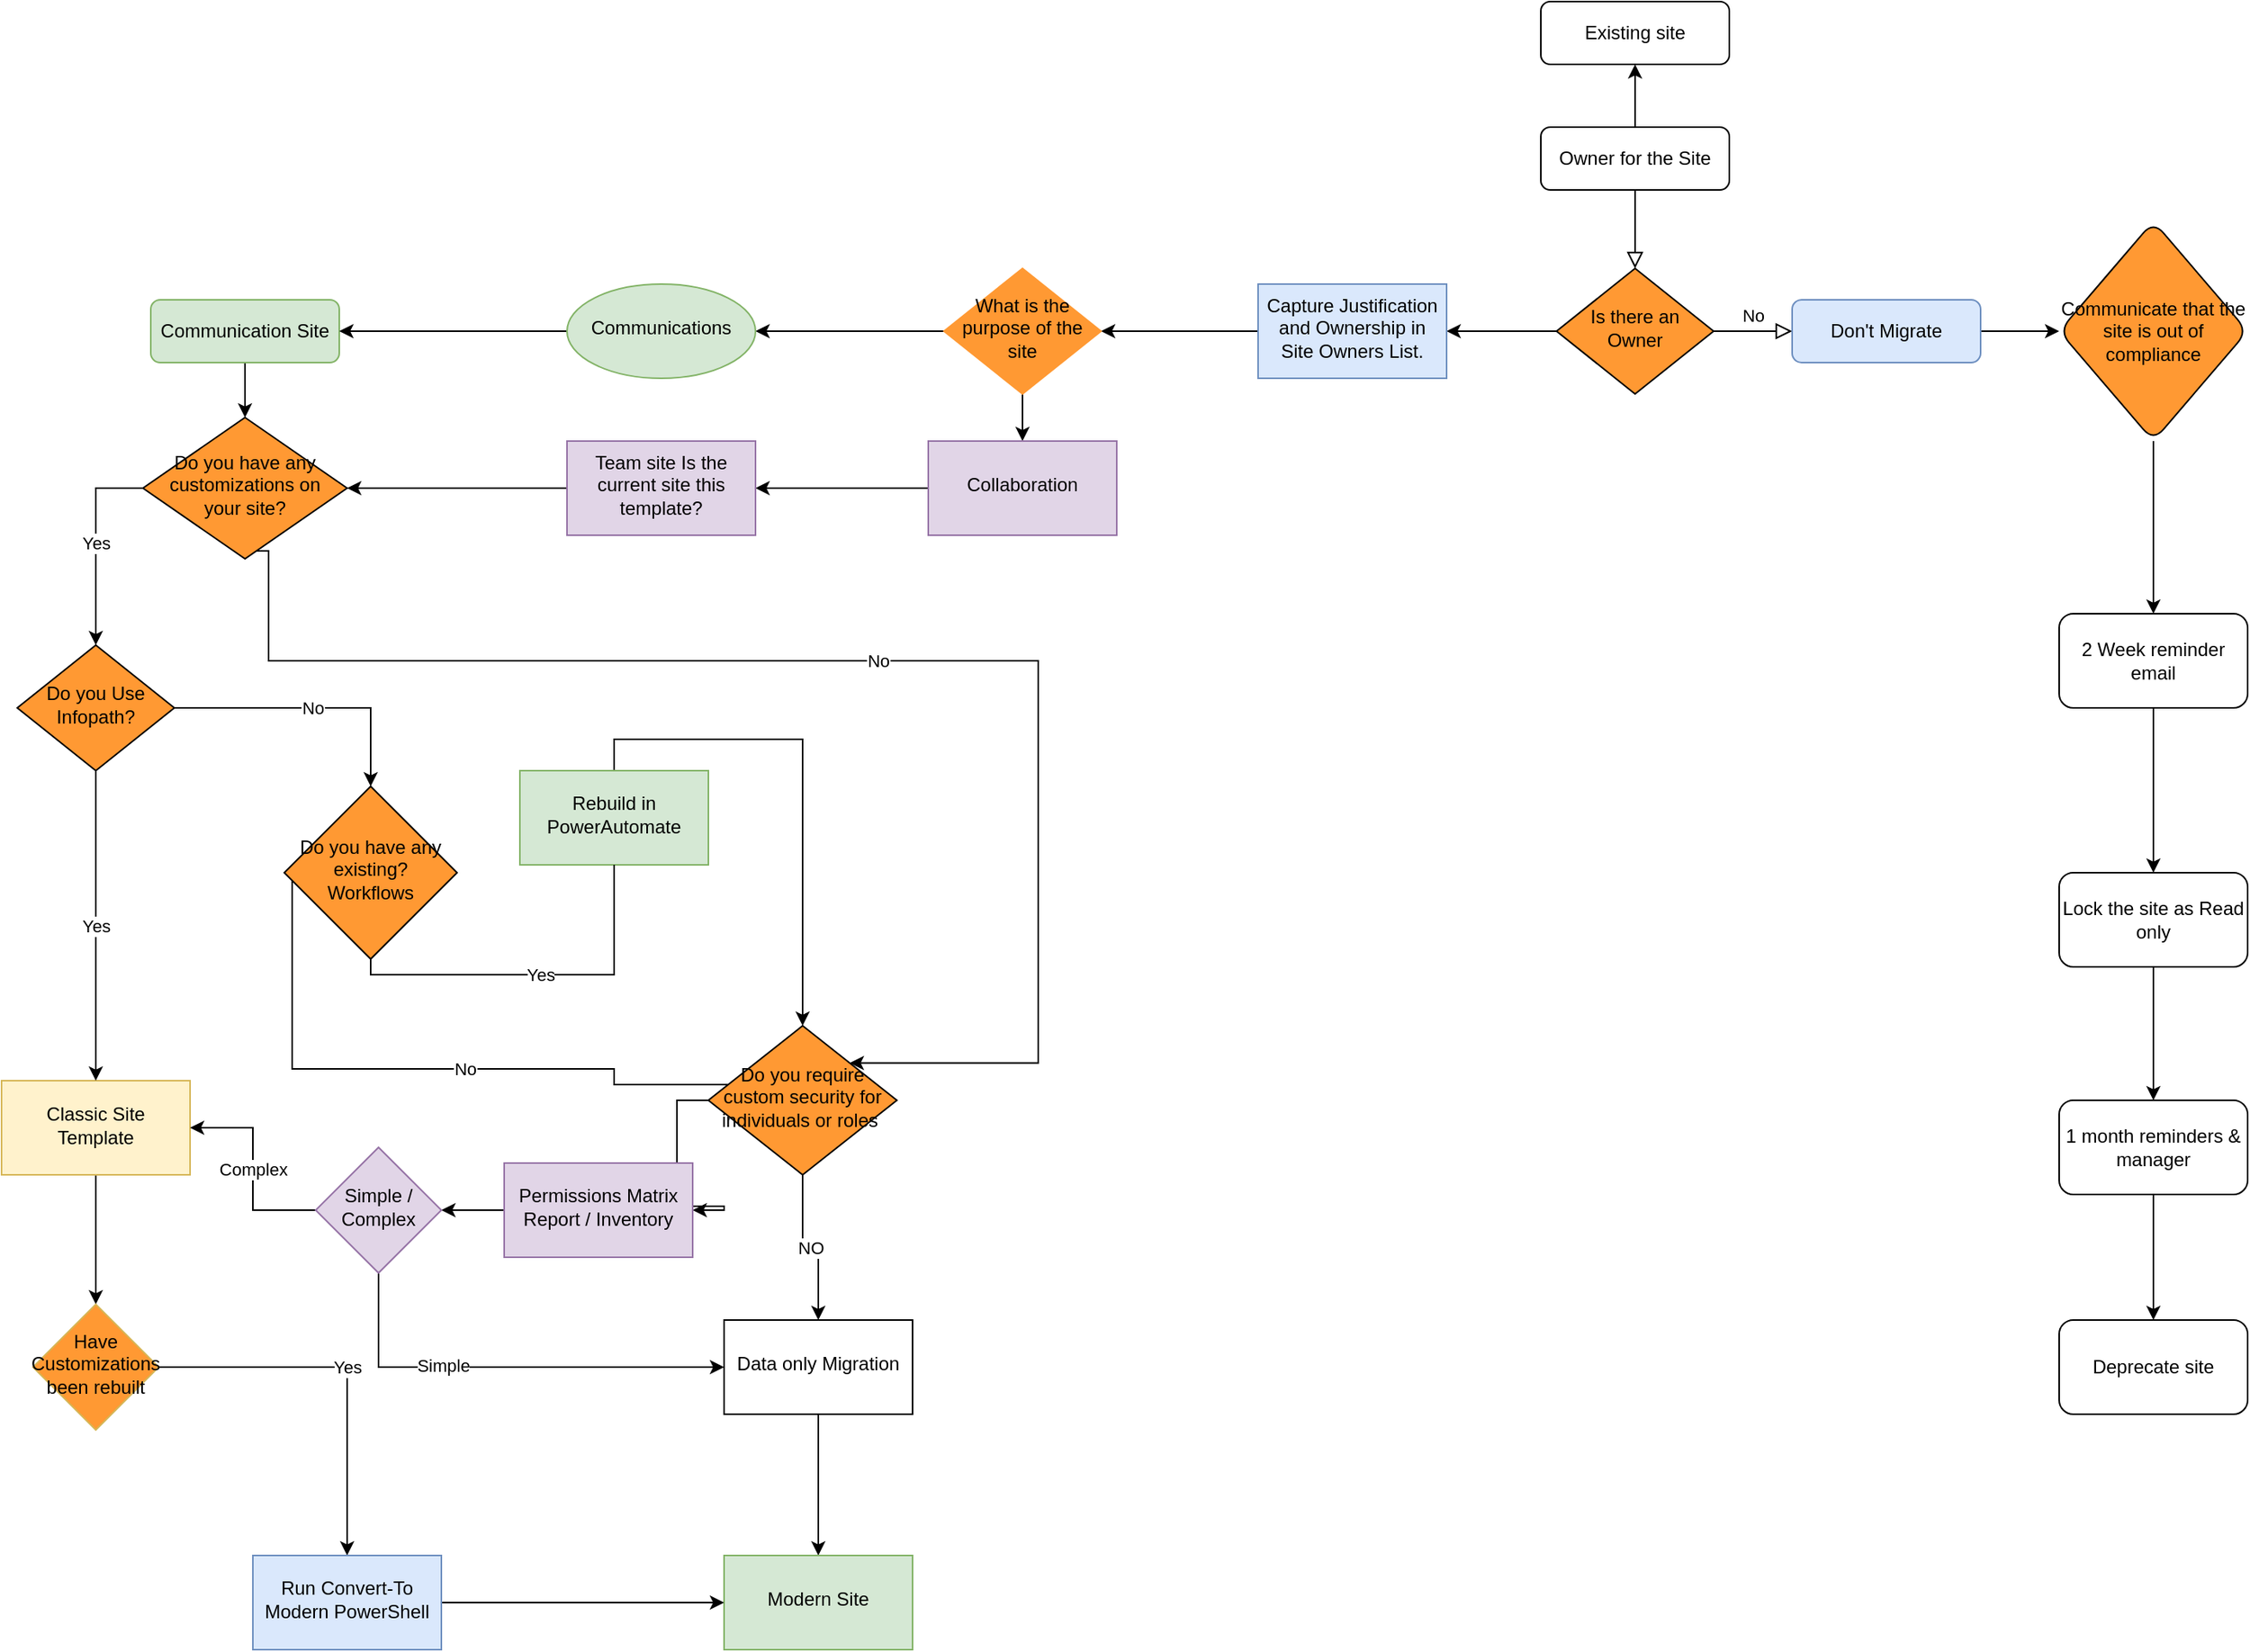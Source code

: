 <mxfile version="20.0.1" type="github">
  <diagram id="C5RBs43oDa-KdzZeNtuy" name="Page-1">
    <mxGraphModel dx="2571" dy="757" grid="1" gridSize="10" guides="1" tooltips="1" connect="1" arrows="1" fold="1" page="1" pageScale="1" pageWidth="827" pageHeight="1169" math="0" shadow="0">
      <root>
        <mxCell id="WIyWlLk6GJQsqaUBKTNV-0" />
        <mxCell id="WIyWlLk6GJQsqaUBKTNV-1" parent="WIyWlLk6GJQsqaUBKTNV-0" />
        <mxCell id="WIyWlLk6GJQsqaUBKTNV-2" value="" style="rounded=0;html=1;jettySize=auto;orthogonalLoop=1;fontSize=11;endArrow=block;endFill=0;endSize=8;strokeWidth=1;shadow=0;labelBackgroundColor=none;edgeStyle=orthogonalEdgeStyle;" parent="WIyWlLk6GJQsqaUBKTNV-1" source="WIyWlLk6GJQsqaUBKTNV-3" target="WIyWlLk6GJQsqaUBKTNV-6" edge="1">
          <mxGeometry relative="1" as="geometry" />
        </mxCell>
        <mxCell id="WFgXaqNdC1Ujew3TNshF-43" value="" style="edgeStyle=orthogonalEdgeStyle;rounded=0;orthogonalLoop=1;jettySize=auto;html=1;" edge="1" parent="WIyWlLk6GJQsqaUBKTNV-1" source="WIyWlLk6GJQsqaUBKTNV-3" target="WFgXaqNdC1Ujew3TNshF-42">
          <mxGeometry relative="1" as="geometry" />
        </mxCell>
        <mxCell id="WIyWlLk6GJQsqaUBKTNV-3" value="Owner for the Site" style="rounded=1;whiteSpace=wrap;html=1;fontSize=12;glass=0;strokeWidth=1;shadow=0;" parent="WIyWlLk6GJQsqaUBKTNV-1" vertex="1">
          <mxGeometry x="160" y="80" width="120" height="40" as="geometry" />
        </mxCell>
        <mxCell id="WIyWlLk6GJQsqaUBKTNV-5" value="No" style="edgeStyle=orthogonalEdgeStyle;rounded=0;html=1;jettySize=auto;orthogonalLoop=1;fontSize=11;endArrow=block;endFill=0;endSize=8;strokeWidth=1;shadow=0;labelBackgroundColor=none;" parent="WIyWlLk6GJQsqaUBKTNV-1" source="WIyWlLk6GJQsqaUBKTNV-6" target="WIyWlLk6GJQsqaUBKTNV-7" edge="1">
          <mxGeometry y="10" relative="1" as="geometry">
            <mxPoint as="offset" />
          </mxGeometry>
        </mxCell>
        <mxCell id="WFgXaqNdC1Ujew3TNshF-25" value="" style="edgeStyle=orthogonalEdgeStyle;rounded=0;orthogonalLoop=1;jettySize=auto;html=1;" edge="1" parent="WIyWlLk6GJQsqaUBKTNV-1" source="WIyWlLk6GJQsqaUBKTNV-6" target="WFgXaqNdC1Ujew3TNshF-24">
          <mxGeometry relative="1" as="geometry" />
        </mxCell>
        <mxCell id="WIyWlLk6GJQsqaUBKTNV-6" value="Is there an Owner" style="rhombus;whiteSpace=wrap;html=1;shadow=0;fontFamily=Helvetica;fontSize=12;align=center;strokeWidth=1;spacing=6;spacingTop=-4;fillColor=#FF9933;fontColor=#000000;" parent="WIyWlLk6GJQsqaUBKTNV-1" vertex="1">
          <mxGeometry x="170" y="170" width="100" height="80" as="geometry" />
        </mxCell>
        <mxCell id="WFgXaqNdC1Ujew3TNshF-27" value="" style="edgeStyle=orthogonalEdgeStyle;rounded=0;orthogonalLoop=1;jettySize=auto;html=1;" edge="1" parent="WIyWlLk6GJQsqaUBKTNV-1" source="WIyWlLk6GJQsqaUBKTNV-7" target="WFgXaqNdC1Ujew3TNshF-26">
          <mxGeometry relative="1" as="geometry" />
        </mxCell>
        <mxCell id="WIyWlLk6GJQsqaUBKTNV-7" value="Don&#39;t Migrate" style="rounded=1;whiteSpace=wrap;html=1;fontSize=12;glass=0;strokeWidth=1;shadow=0;fillColor=#dae8fc;strokeColor=#6c8ebf;" parent="WIyWlLk6GJQsqaUBKTNV-1" vertex="1">
          <mxGeometry x="320" y="190" width="120" height="40" as="geometry" />
        </mxCell>
        <mxCell id="WFgXaqNdC1Ujew3TNshF-46" style="edgeStyle=orthogonalEdgeStyle;rounded=0;orthogonalLoop=1;jettySize=auto;html=1;entryX=0.5;entryY=0;entryDx=0;entryDy=0;" edge="1" parent="WIyWlLk6GJQsqaUBKTNV-1" source="WIyWlLk6GJQsqaUBKTNV-12" target="WFgXaqNdC1Ujew3TNshF-13">
          <mxGeometry relative="1" as="geometry" />
        </mxCell>
        <mxCell id="WIyWlLk6GJQsqaUBKTNV-12" value="Communication Site" style="rounded=1;whiteSpace=wrap;html=1;fontSize=12;glass=0;strokeWidth=1;shadow=0;fillColor=#d5e8d4;strokeColor=#82b366;" parent="WIyWlLk6GJQsqaUBKTNV-1" vertex="1">
          <mxGeometry x="-725" y="190" width="120" height="40" as="geometry" />
        </mxCell>
        <mxCell id="WFgXaqNdC1Ujew3TNshF-81" value="" style="edgeStyle=orthogonalEdgeStyle;rounded=0;orthogonalLoop=1;jettySize=auto;html=1;fontColor=#000000;" edge="1" parent="WIyWlLk6GJQsqaUBKTNV-1" source="WFgXaqNdC1Ujew3TNshF-0" target="WFgXaqNdC1Ujew3TNshF-80">
          <mxGeometry relative="1" as="geometry" />
        </mxCell>
        <mxCell id="WFgXaqNdC1Ujew3TNshF-0" value="Classic Site Template" style="whiteSpace=wrap;html=1;shadow=0;strokeWidth=1;spacing=6;spacingTop=-4;fillColor=#fff2cc;strokeColor=#d6b656;" vertex="1" parent="WIyWlLk6GJQsqaUBKTNV-1">
          <mxGeometry x="-820" y="687.5" width="120" height="60" as="geometry" />
        </mxCell>
        <mxCell id="WFgXaqNdC1Ujew3TNshF-6" value="Yes" style="edgeStyle=orthogonalEdgeStyle;rounded=0;orthogonalLoop=1;jettySize=auto;html=1;entryX=0.5;entryY=0;entryDx=0;entryDy=0;" edge="1" parent="WIyWlLk6GJQsqaUBKTNV-1" source="WFgXaqNdC1Ujew3TNshF-4" target="WFgXaqNdC1Ujew3TNshF-0">
          <mxGeometry relative="1" as="geometry" />
        </mxCell>
        <mxCell id="WFgXaqNdC1Ujew3TNshF-50" value="No" style="edgeStyle=orthogonalEdgeStyle;rounded=0;orthogonalLoop=1;jettySize=auto;html=1;exitX=1;exitY=0.5;exitDx=0;exitDy=0;entryX=0.5;entryY=0;entryDx=0;entryDy=0;" edge="1" parent="WIyWlLk6GJQsqaUBKTNV-1" source="WFgXaqNdC1Ujew3TNshF-4" target="WFgXaqNdC1Ujew3TNshF-19">
          <mxGeometry relative="1" as="geometry" />
        </mxCell>
        <mxCell id="WFgXaqNdC1Ujew3TNshF-4" value="Do you Use Infopath?" style="rhombus;whiteSpace=wrap;html=1;shadow=0;fontFamily=Helvetica;fontSize=12;align=center;strokeWidth=1;spacing=6;spacingTop=-4;fillColor=#FF9933;fontColor=#000000;" vertex="1" parent="WIyWlLk6GJQsqaUBKTNV-1">
          <mxGeometry x="-810" y="410" width="100" height="80" as="geometry" />
        </mxCell>
        <mxCell id="WFgXaqNdC1Ujew3TNshF-15" value="Yes" style="edgeStyle=orthogonalEdgeStyle;rounded=0;orthogonalLoop=1;jettySize=auto;html=1;entryX=0.5;entryY=0;entryDx=0;entryDy=0;exitX=0;exitY=0.5;exitDx=0;exitDy=0;" edge="1" parent="WIyWlLk6GJQsqaUBKTNV-1" source="WFgXaqNdC1Ujew3TNshF-13" target="WFgXaqNdC1Ujew3TNshF-4">
          <mxGeometry relative="1" as="geometry">
            <mxPoint x="-360" y="680" as="targetPoint" />
          </mxGeometry>
        </mxCell>
        <mxCell id="WFgXaqNdC1Ujew3TNshF-56" value="No" style="edgeStyle=orthogonalEdgeStyle;rounded=0;orthogonalLoop=1;jettySize=auto;html=1;exitX=0.5;exitY=1;exitDx=0;exitDy=0;entryX=1;entryY=0;entryDx=0;entryDy=0;" edge="1" parent="WIyWlLk6GJQsqaUBKTNV-1" source="WFgXaqNdC1Ujew3TNshF-13" target="WFgXaqNdC1Ujew3TNshF-55">
          <mxGeometry relative="1" as="geometry">
            <Array as="points">
              <mxPoint x="-665" y="350" />
              <mxPoint x="-650" y="350" />
              <mxPoint x="-650" y="420" />
              <mxPoint x="-160" y="420" />
            </Array>
          </mxGeometry>
        </mxCell>
        <mxCell id="WFgXaqNdC1Ujew3TNshF-13" value="Do you have any customizations on your site?" style="rhombus;whiteSpace=wrap;html=1;shadow=0;fontFamily=Helvetica;fontSize=12;align=center;strokeWidth=1;spacing=6;spacingTop=-4;fillColor=#FF9933;fontColor=#000000;" vertex="1" parent="WIyWlLk6GJQsqaUBKTNV-1">
          <mxGeometry x="-730" y="265" width="130" height="90" as="geometry" />
        </mxCell>
        <mxCell id="WFgXaqNdC1Ujew3TNshF-62" value="No" style="edgeStyle=orthogonalEdgeStyle;rounded=0;orthogonalLoop=1;jettySize=auto;html=1;entryX=0;entryY=0;entryDx=0;entryDy=0;" edge="1" parent="WIyWlLk6GJQsqaUBKTNV-1" source="WFgXaqNdC1Ujew3TNshF-19" target="WFgXaqNdC1Ujew3TNshF-55">
          <mxGeometry relative="1" as="geometry">
            <mxPoint x="-180" y="530" as="targetPoint" />
            <Array as="points">
              <mxPoint x="-635" y="680" />
              <mxPoint x="-430" y="680" />
              <mxPoint x="-430" y="690" />
              <mxPoint x="-330" y="690" />
            </Array>
          </mxGeometry>
        </mxCell>
        <mxCell id="WFgXaqNdC1Ujew3TNshF-19" value="Do you have any existing? Workflows" style="rhombus;whiteSpace=wrap;html=1;shadow=0;fontFamily=Helvetica;fontSize=12;align=center;strokeWidth=1;spacing=6;spacingTop=-4;fillColor=#FF9933;fontColor=#000000;" vertex="1" parent="WIyWlLk6GJQsqaUBKTNV-1">
          <mxGeometry x="-640" y="500" width="110" height="110" as="geometry" />
        </mxCell>
        <mxCell id="WFgXaqNdC1Ujew3TNshF-29" value="" style="edgeStyle=orthogonalEdgeStyle;rounded=0;orthogonalLoop=1;jettySize=auto;html=1;" edge="1" parent="WIyWlLk6GJQsqaUBKTNV-1" source="WFgXaqNdC1Ujew3TNshF-24" target="WFgXaqNdC1Ujew3TNshF-28">
          <mxGeometry relative="1" as="geometry" />
        </mxCell>
        <mxCell id="WFgXaqNdC1Ujew3TNshF-24" value="Capture Justification and Ownership in Site Owners List." style="whiteSpace=wrap;html=1;shadow=0;strokeWidth=1;spacing=6;spacingTop=-4;fillColor=#dae8fc;strokeColor=#6c8ebf;" vertex="1" parent="WIyWlLk6GJQsqaUBKTNV-1">
          <mxGeometry x="-20" y="180" width="120" height="60" as="geometry" />
        </mxCell>
        <mxCell id="WFgXaqNdC1Ujew3TNshF-35" value="" style="edgeStyle=orthogonalEdgeStyle;rounded=0;orthogonalLoop=1;jettySize=auto;html=1;" edge="1" parent="WIyWlLk6GJQsqaUBKTNV-1" source="WFgXaqNdC1Ujew3TNshF-26" target="WFgXaqNdC1Ujew3TNshF-34">
          <mxGeometry relative="1" as="geometry" />
        </mxCell>
        <mxCell id="WFgXaqNdC1Ujew3TNshF-26" value="Communicate that the site is out of compliance" style="rhombus;whiteSpace=wrap;html=1;rounded=1;glass=0;strokeWidth=1;shadow=0;fillColor=#FF9933;fontColor=#000000;" vertex="1" parent="WIyWlLk6GJQsqaUBKTNV-1">
          <mxGeometry x="490" y="140" width="120" height="140" as="geometry" />
        </mxCell>
        <mxCell id="WFgXaqNdC1Ujew3TNshF-31" value="" style="edgeStyle=orthogonalEdgeStyle;rounded=0;orthogonalLoop=1;jettySize=auto;html=1;" edge="1" parent="WIyWlLk6GJQsqaUBKTNV-1" source="WFgXaqNdC1Ujew3TNshF-28" target="WFgXaqNdC1Ujew3TNshF-30">
          <mxGeometry relative="1" as="geometry" />
        </mxCell>
        <mxCell id="WFgXaqNdC1Ujew3TNshF-33" value="" style="edgeStyle=orthogonalEdgeStyle;rounded=0;orthogonalLoop=1;jettySize=auto;html=1;" edge="1" parent="WIyWlLk6GJQsqaUBKTNV-1" source="WFgXaqNdC1Ujew3TNshF-28" target="WFgXaqNdC1Ujew3TNshF-32">
          <mxGeometry relative="1" as="geometry" />
        </mxCell>
        <mxCell id="WFgXaqNdC1Ujew3TNshF-28" value="What is the purpose of the site" style="rhombus;whiteSpace=wrap;html=1;shadow=0;strokeWidth=1;spacing=6;spacingTop=-4;strokeColor=#FF9933;fillColor=#FF9933;fontColor=#000000;" vertex="1" parent="WIyWlLk6GJQsqaUBKTNV-1">
          <mxGeometry x="-220" y="170" width="100" height="80" as="geometry" />
        </mxCell>
        <mxCell id="WFgXaqNdC1Ujew3TNshF-45" style="edgeStyle=orthogonalEdgeStyle;rounded=0;orthogonalLoop=1;jettySize=auto;html=1;" edge="1" parent="WIyWlLk6GJQsqaUBKTNV-1" source="WFgXaqNdC1Ujew3TNshF-30" target="WIyWlLk6GJQsqaUBKTNV-12">
          <mxGeometry relative="1" as="geometry">
            <mxPoint x="-500" y="410" as="targetPoint" />
          </mxGeometry>
        </mxCell>
        <mxCell id="WFgXaqNdC1Ujew3TNshF-30" value="Communications" style="ellipse;whiteSpace=wrap;html=1;shadow=0;strokeWidth=1;spacing=6;spacingTop=-4;fillColor=#d5e8d4;strokeColor=#82b366;" vertex="1" parent="WIyWlLk6GJQsqaUBKTNV-1">
          <mxGeometry x="-460" y="180" width="120" height="60" as="geometry" />
        </mxCell>
        <mxCell id="WFgXaqNdC1Ujew3TNshF-48" value="" style="edgeStyle=orthogonalEdgeStyle;rounded=0;orthogonalLoop=1;jettySize=auto;html=1;" edge="1" parent="WIyWlLk6GJQsqaUBKTNV-1" source="WFgXaqNdC1Ujew3TNshF-32" target="WFgXaqNdC1Ujew3TNshF-47">
          <mxGeometry relative="1" as="geometry" />
        </mxCell>
        <mxCell id="WFgXaqNdC1Ujew3TNshF-32" value="Collaboration" style="whiteSpace=wrap;html=1;shadow=0;strokeWidth=1;spacing=6;spacingTop=-4;fillColor=#e1d5e7;strokeColor=#9673a6;" vertex="1" parent="WIyWlLk6GJQsqaUBKTNV-1">
          <mxGeometry x="-230" y="280" width="120" height="60" as="geometry" />
        </mxCell>
        <mxCell id="WFgXaqNdC1Ujew3TNshF-37" value="" style="edgeStyle=orthogonalEdgeStyle;rounded=0;orthogonalLoop=1;jettySize=auto;html=1;" edge="1" parent="WIyWlLk6GJQsqaUBKTNV-1" source="WFgXaqNdC1Ujew3TNshF-34" target="WFgXaqNdC1Ujew3TNshF-36">
          <mxGeometry relative="1" as="geometry" />
        </mxCell>
        <mxCell id="WFgXaqNdC1Ujew3TNshF-34" value="2 Week reminder email" style="whiteSpace=wrap;html=1;rounded=1;glass=0;strokeWidth=1;shadow=0;" vertex="1" parent="WIyWlLk6GJQsqaUBKTNV-1">
          <mxGeometry x="490" y="390" width="120" height="60" as="geometry" />
        </mxCell>
        <mxCell id="WFgXaqNdC1Ujew3TNshF-39" value="" style="edgeStyle=orthogonalEdgeStyle;rounded=0;orthogonalLoop=1;jettySize=auto;html=1;" edge="1" parent="WIyWlLk6GJQsqaUBKTNV-1" source="WFgXaqNdC1Ujew3TNshF-36" target="WFgXaqNdC1Ujew3TNshF-38">
          <mxGeometry relative="1" as="geometry" />
        </mxCell>
        <mxCell id="WFgXaqNdC1Ujew3TNshF-36" value="Lock the site as Read only" style="whiteSpace=wrap;html=1;rounded=1;glass=0;strokeWidth=1;shadow=0;" vertex="1" parent="WIyWlLk6GJQsqaUBKTNV-1">
          <mxGeometry x="490" y="555" width="120" height="60" as="geometry" />
        </mxCell>
        <mxCell id="WFgXaqNdC1Ujew3TNshF-41" value="" style="edgeStyle=orthogonalEdgeStyle;rounded=0;orthogonalLoop=1;jettySize=auto;html=1;" edge="1" parent="WIyWlLk6GJQsqaUBKTNV-1" source="WFgXaqNdC1Ujew3TNshF-38" target="WFgXaqNdC1Ujew3TNshF-40">
          <mxGeometry relative="1" as="geometry" />
        </mxCell>
        <mxCell id="WFgXaqNdC1Ujew3TNshF-38" value="1 month reminders &amp;amp; manager" style="whiteSpace=wrap;html=1;rounded=1;glass=0;strokeWidth=1;shadow=0;" vertex="1" parent="WIyWlLk6GJQsqaUBKTNV-1">
          <mxGeometry x="490" y="700" width="120" height="60" as="geometry" />
        </mxCell>
        <mxCell id="WFgXaqNdC1Ujew3TNshF-40" value="Deprecate site" style="whiteSpace=wrap;html=1;rounded=1;glass=0;strokeWidth=1;shadow=0;" vertex="1" parent="WIyWlLk6GJQsqaUBKTNV-1">
          <mxGeometry x="490" y="840" width="120" height="60" as="geometry" />
        </mxCell>
        <mxCell id="WFgXaqNdC1Ujew3TNshF-42" value="Existing site" style="rounded=1;whiteSpace=wrap;html=1;fontSize=12;glass=0;strokeWidth=1;shadow=0;" vertex="1" parent="WIyWlLk6GJQsqaUBKTNV-1">
          <mxGeometry x="160" width="120" height="40" as="geometry" />
        </mxCell>
        <mxCell id="WFgXaqNdC1Ujew3TNshF-49" style="edgeStyle=orthogonalEdgeStyle;rounded=0;orthogonalLoop=1;jettySize=auto;html=1;entryX=1;entryY=0.5;entryDx=0;entryDy=0;" edge="1" parent="WIyWlLk6GJQsqaUBKTNV-1" source="WFgXaqNdC1Ujew3TNshF-47" target="WFgXaqNdC1Ujew3TNshF-13">
          <mxGeometry relative="1" as="geometry" />
        </mxCell>
        <mxCell id="WFgXaqNdC1Ujew3TNshF-47" value="Team site Is the current site this template?" style="whiteSpace=wrap;html=1;shadow=0;strokeWidth=1;spacing=6;spacingTop=-4;fillColor=#e1d5e7;strokeColor=#9673a6;" vertex="1" parent="WIyWlLk6GJQsqaUBKTNV-1">
          <mxGeometry x="-460" y="280" width="120" height="60" as="geometry" />
        </mxCell>
        <mxCell id="WFgXaqNdC1Ujew3TNshF-63" style="edgeStyle=orthogonalEdgeStyle;rounded=0;orthogonalLoop=1;jettySize=auto;html=1;exitX=0.5;exitY=0;exitDx=0;exitDy=0;entryX=0.5;entryY=0;entryDx=0;entryDy=0;" edge="1" parent="WIyWlLk6GJQsqaUBKTNV-1" source="WFgXaqNdC1Ujew3TNshF-52" target="WFgXaqNdC1Ujew3TNshF-55">
          <mxGeometry relative="1" as="geometry" />
        </mxCell>
        <mxCell id="WFgXaqNdC1Ujew3TNshF-52" value="Rebuild in PowerAutomate" style="whiteSpace=wrap;html=1;shadow=0;strokeWidth=1;spacing=6;spacingTop=-4;fillColor=#d5e8d4;strokeColor=#82b366;" vertex="1" parent="WIyWlLk6GJQsqaUBKTNV-1">
          <mxGeometry x="-490" y="490" width="120" height="60" as="geometry" />
        </mxCell>
        <mxCell id="WFgXaqNdC1Ujew3TNshF-54" value="Yes" style="edgeStyle=orthogonalEdgeStyle;rounded=0;orthogonalLoop=1;jettySize=auto;html=1;endArrow=none;" edge="1" parent="WIyWlLk6GJQsqaUBKTNV-1" source="WFgXaqNdC1Ujew3TNshF-19" target="WFgXaqNdC1Ujew3TNshF-52">
          <mxGeometry relative="1" as="geometry">
            <mxPoint x="-220" y="785" as="targetPoint" />
            <mxPoint x="-390" y="785" as="sourcePoint" />
            <Array as="points">
              <mxPoint x="-430" y="620" />
            </Array>
          </mxGeometry>
        </mxCell>
        <mxCell id="WFgXaqNdC1Ujew3TNshF-60" value="Yes" style="edgeStyle=orthogonalEdgeStyle;rounded=0;orthogonalLoop=1;jettySize=auto;html=1;" edge="1" parent="WIyWlLk6GJQsqaUBKTNV-1" source="WFgXaqNdC1Ujew3TNshF-55" target="WFgXaqNdC1Ujew3TNshF-59">
          <mxGeometry relative="1" as="geometry" />
        </mxCell>
        <mxCell id="WFgXaqNdC1Ujew3TNshF-75" value="NO" style="edgeStyle=orthogonalEdgeStyle;rounded=0;orthogonalLoop=1;jettySize=auto;html=1;fontColor=#000000;" edge="1" parent="WIyWlLk6GJQsqaUBKTNV-1" source="WFgXaqNdC1Ujew3TNshF-55" target="WFgXaqNdC1Ujew3TNshF-74">
          <mxGeometry relative="1" as="geometry" />
        </mxCell>
        <mxCell id="WFgXaqNdC1Ujew3TNshF-55" value="Do you require custom security for individuals or roles&amp;nbsp;" style="rhombus;whiteSpace=wrap;html=1;shadow=0;strokeWidth=1;spacing=6;spacingTop=-4;fillColor=#FF9933;fontColor=#000000;" vertex="1" parent="WIyWlLk6GJQsqaUBKTNV-1">
          <mxGeometry x="-370" y="652.5" width="120" height="95" as="geometry" />
        </mxCell>
        <mxCell id="WFgXaqNdC1Ujew3TNshF-86" value="" style="edgeStyle=orthogonalEdgeStyle;rounded=0;orthogonalLoop=1;jettySize=auto;html=1;fontColor=#000000;" edge="1" parent="WIyWlLk6GJQsqaUBKTNV-1" source="WFgXaqNdC1Ujew3TNshF-59" target="WFgXaqNdC1Ujew3TNshF-85">
          <mxGeometry relative="1" as="geometry" />
        </mxCell>
        <mxCell id="WFgXaqNdC1Ujew3TNshF-59" value="Permissions Matrix Report / Inventory" style="whiteSpace=wrap;html=1;shadow=0;strokeWidth=1;spacing=6;spacingTop=-4;fillColor=#e1d5e7;strokeColor=#9673a6;" vertex="1" parent="WIyWlLk6GJQsqaUBKTNV-1">
          <mxGeometry x="-500" y="740" width="120" height="60" as="geometry" />
        </mxCell>
        <mxCell id="WFgXaqNdC1Ujew3TNshF-78" value="" style="edgeStyle=orthogonalEdgeStyle;rounded=0;orthogonalLoop=1;jettySize=auto;html=1;fontColor=#000000;" edge="1" parent="WIyWlLk6GJQsqaUBKTNV-1" source="WFgXaqNdC1Ujew3TNshF-74" target="WFgXaqNdC1Ujew3TNshF-77">
          <mxGeometry relative="1" as="geometry" />
        </mxCell>
        <mxCell id="WFgXaqNdC1Ujew3TNshF-74" value="Data only Migration" style="whiteSpace=wrap;html=1;fillColor=#FFFFFF;fontColor=#000000;shadow=0;strokeWidth=1;spacing=6;spacingTop=-4;" vertex="1" parent="WIyWlLk6GJQsqaUBKTNV-1">
          <mxGeometry x="-360" y="840" width="120" height="60" as="geometry" />
        </mxCell>
        <mxCell id="WFgXaqNdC1Ujew3TNshF-77" value="Modern Site" style="whiteSpace=wrap;html=1;fillColor=#d5e8d4;shadow=0;strokeWidth=1;spacing=6;spacingTop=-4;strokeColor=#82b366;" vertex="1" parent="WIyWlLk6GJQsqaUBKTNV-1">
          <mxGeometry x="-360" y="990" width="120" height="60" as="geometry" />
        </mxCell>
        <mxCell id="WFgXaqNdC1Ujew3TNshF-84" value="Yes" style="edgeStyle=orthogonalEdgeStyle;rounded=0;orthogonalLoop=1;jettySize=auto;html=1;fontColor=#000000;" edge="1" parent="WIyWlLk6GJQsqaUBKTNV-1" source="WFgXaqNdC1Ujew3TNshF-80" target="WFgXaqNdC1Ujew3TNshF-83">
          <mxGeometry relative="1" as="geometry" />
        </mxCell>
        <mxCell id="WFgXaqNdC1Ujew3TNshF-80" value="Have Customizations been rebuilt" style="rhombus;whiteSpace=wrap;html=1;fillColor=#FF9933;strokeColor=#d6b656;shadow=0;strokeWidth=1;spacing=6;spacingTop=-4;" vertex="1" parent="WIyWlLk6GJQsqaUBKTNV-1">
          <mxGeometry x="-800" y="830" width="80" height="80" as="geometry" />
        </mxCell>
        <mxCell id="WFgXaqNdC1Ujew3TNshF-90" style="edgeStyle=orthogonalEdgeStyle;rounded=0;orthogonalLoop=1;jettySize=auto;html=1;entryX=0;entryY=0.5;entryDx=0;entryDy=0;fontColor=#000000;" edge="1" parent="WIyWlLk6GJQsqaUBKTNV-1" source="WFgXaqNdC1Ujew3TNshF-83" target="WFgXaqNdC1Ujew3TNshF-77">
          <mxGeometry relative="1" as="geometry" />
        </mxCell>
        <mxCell id="WFgXaqNdC1Ujew3TNshF-83" value="Run Convert-To Modern PowerShell" style="whiteSpace=wrap;html=1;fillColor=#dae8fc;strokeColor=#6c8ebf;shadow=0;strokeWidth=1;spacing=6;spacingTop=-4;" vertex="1" parent="WIyWlLk6GJQsqaUBKTNV-1">
          <mxGeometry x="-660" y="990" width="120" height="60" as="geometry" />
        </mxCell>
        <mxCell id="WFgXaqNdC1Ujew3TNshF-87" value="Complex" style="edgeStyle=orthogonalEdgeStyle;rounded=0;orthogonalLoop=1;jettySize=auto;html=1;exitX=0;exitY=0.5;exitDx=0;exitDy=0;entryX=1;entryY=0.5;entryDx=0;entryDy=0;fontColor=#000000;" edge="1" parent="WIyWlLk6GJQsqaUBKTNV-1" source="WFgXaqNdC1Ujew3TNshF-85" target="WFgXaqNdC1Ujew3TNshF-0">
          <mxGeometry relative="1" as="geometry" />
        </mxCell>
        <mxCell id="WFgXaqNdC1Ujew3TNshF-88" style="edgeStyle=orthogonalEdgeStyle;rounded=0;orthogonalLoop=1;jettySize=auto;html=1;exitX=0.5;exitY=1;exitDx=0;exitDy=0;fontColor=#000000;entryX=0;entryY=0.5;entryDx=0;entryDy=0;" edge="1" parent="WIyWlLk6GJQsqaUBKTNV-1" source="WFgXaqNdC1Ujew3TNshF-85" target="WFgXaqNdC1Ujew3TNshF-74">
          <mxGeometry relative="1" as="geometry" />
        </mxCell>
        <mxCell id="WFgXaqNdC1Ujew3TNshF-89" value="Simple" style="edgeLabel;html=1;align=center;verticalAlign=middle;resizable=0;points=[];fontColor=#000000;" vertex="1" connectable="0" parent="WFgXaqNdC1Ujew3TNshF-88">
          <mxGeometry x="-0.291" y="1" relative="1" as="geometry">
            <mxPoint x="1" as="offset" />
          </mxGeometry>
        </mxCell>
        <mxCell id="WFgXaqNdC1Ujew3TNshF-85" value="Simple / Complex" style="rhombus;whiteSpace=wrap;html=1;fillColor=#e1d5e7;strokeColor=#9673a6;shadow=0;strokeWidth=1;spacing=6;spacingTop=-4;" vertex="1" parent="WIyWlLk6GJQsqaUBKTNV-1">
          <mxGeometry x="-620" y="730" width="80" height="80" as="geometry" />
        </mxCell>
      </root>
    </mxGraphModel>
  </diagram>
</mxfile>
